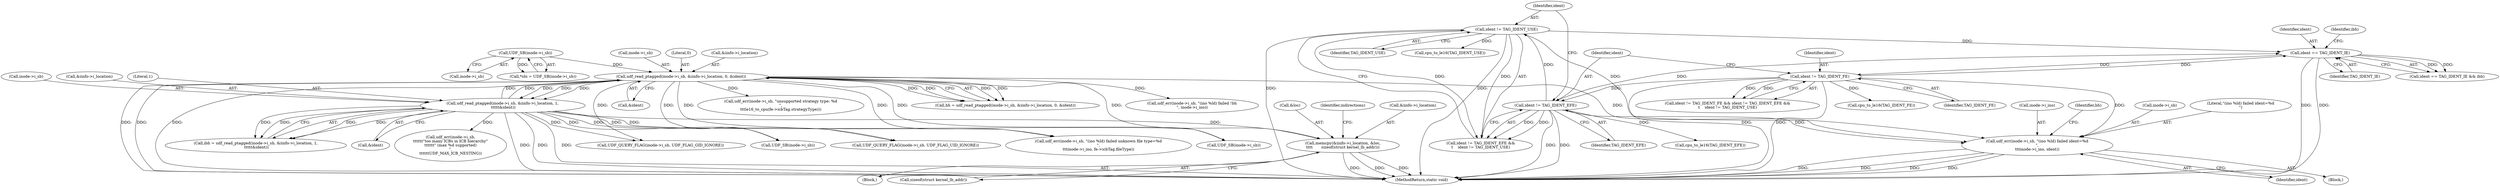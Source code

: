 digraph "0_linux_c03aa9f6e1f938618e6db2e23afef0574efeeb65@pointer" {
"1000172" [label="(Call,udf_err(inode->i_sb, \"(ino %ld) failed ident=%d\n\",\n\t\t\tinode->i_ino, ident))"];
"1000133" [label="(Call,udf_read_ptagged(inode->i_sb, &iinfo->i_location, 0, &ident))"];
"1000213" [label="(Call,udf_read_ptagged(inode->i_sb, &iinfo->i_location, 1,\n \t\t\t\t\t&ident))"];
"1000121" [label="(Call,UDF_SB(inode->i_sb))"];
"1000259" [label="(Call,memcpy(&iinfo->i_location, &loc,\n\t\t\t\t       sizeof(struct kernel_lb_addr)))"];
"1000168" [label="(Call,ident != TAG_IDENT_USE)"];
"1000165" [label="(Call,ident != TAG_IDENT_EFE)"];
"1000161" [label="(Call,ident != TAG_IDENT_FE)"];
"1000226" [label="(Call,ident == TAG_IDENT_IE)"];
"1000214" [label="(Call,inode->i_sb)"];
"1000142" [label="(Call,&ident)"];
"1000217" [label="(Call,&iinfo->i_location)"];
"1000274" [label="(Call,udf_err(inode->i_sb,\n\t\t\t\t\t\t\"too many ICBs in ICB hierarchy\"\n\t\t\t\t\t\t\" (max %d supported)\n\",\n\t\t\t\t\t\tUDF_MAX_ICB_NESTING))"];
"1000213" [label="(Call,udf_read_ptagged(inode->i_sb, &iinfo->i_location, 1,\n \t\t\t\t\t&ident))"];
"1001145" [label="(MethodReturn,static void)"];
"1000297" [label="(Call,udf_err(inode->i_sb, \"unsupported strategy type: %d\n\",\n\t\t\tle16_to_cpu(fe->icbTag.strategyType)))"];
"1000211" [label="(Call,ibh = udf_read_ptagged(inode->i_sb, &iinfo->i_location, 1,\n \t\t\t\t\t&ident))"];
"1000264" [label="(Call,&loc)"];
"1000161" [label="(Call,ident != TAG_IDENT_FE)"];
"1000119" [label="(Call,*sbi = UDF_SB(inode->i_sb))"];
"1000271" [label="(Identifier,indirections)"];
"1000170" [label="(Identifier,TAG_IDENT_USE)"];
"1000254" [label="(Block,)"];
"1000494" [label="(Call,cpu_to_le16(TAG_IDENT_USE))"];
"1000165" [label="(Call,ident != TAG_IDENT_EFE)"];
"1000438" [label="(Call,cpu_to_le16(TAG_IDENT_FE))"];
"1000163" [label="(Identifier,TAG_IDENT_FE)"];
"1000169" [label="(Identifier,ident)"];
"1000160" [label="(Call,ident != TAG_IDENT_FE && ident != TAG_IDENT_EFE &&\n\t    ident != TAG_IDENT_USE)"];
"1000172" [label="(Call,udf_err(inode->i_sb, \"(ino %ld) failed ident=%d\n\",\n\t\t\tinode->i_ino, ident))"];
"1000608" [label="(Call,UDF_QUERY_FLAG(inode->i_sb, UDF_FLAG_GID_IGNORE))"];
"1000162" [label="(Identifier,ident)"];
"1000266" [label="(Call,sizeof(struct kernel_lb_addr))"];
"1000167" [label="(Identifier,TAG_IDENT_EFE)"];
"1000180" [label="(Identifier,ident)"];
"1000134" [label="(Call,inode->i_sb)"];
"1000171" [label="(Block,)"];
"1000589" [label="(Call,UDF_SB(inode->i_sb))"];
"1000122" [label="(Call,inode->i_sb)"];
"1000173" [label="(Call,inode->i_sb)"];
"1000574" [label="(Call,UDF_QUERY_FLAG(inode->i_sb, UDF_FLAG_UID_IGNORE))"];
"1000260" [label="(Call,&iinfo->i_location)"];
"1000226" [label="(Call,ident == TAG_IDENT_IE)"];
"1000141" [label="(Literal,0)"];
"1000176" [label="(Literal,\"(ino %ld) failed ident=%d\n\")"];
"1000168" [label="(Call,ident != TAG_IDENT_USE)"];
"1000166" [label="(Identifier,ident)"];
"1000222" [label="(Call,&ident)"];
"1000382" [label="(Call,cpu_to_le16(TAG_IDENT_EFE))"];
"1000133" [label="(Call,udf_read_ptagged(inode->i_sb, &iinfo->i_location, 0, &ident))"];
"1000228" [label="(Identifier,TAG_IDENT_IE)"];
"1000227" [label="(Identifier,ident)"];
"1000259" [label="(Call,memcpy(&iinfo->i_location, &loc,\n\t\t\t\t       sizeof(struct kernel_lb_addr)))"];
"1000177" [label="(Call,inode->i_ino)"];
"1000225" [label="(Call,ident == TAG_IDENT_IE && ibh)"];
"1000164" [label="(Call,ident != TAG_IDENT_EFE &&\n\t    ident != TAG_IDENT_USE)"];
"1000131" [label="(Call,bh = udf_read_ptagged(inode->i_sb, &iinfo->i_location, 0, &ident))"];
"1001087" [label="(Call,udf_err(inode->i_sb, \"(ino %ld) failed unknown file type=%d\n\",\n\t\t\tinode->i_ino, fe->icbTag.fileType))"];
"1000182" [label="(Identifier,bh)"];
"1000121" [label="(Call,UDF_SB(inode->i_sb))"];
"1000137" [label="(Call,&iinfo->i_location)"];
"1000148" [label="(Call,udf_err(inode->i_sb, \"(ino %ld) failed !bh\n\", inode->i_ino))"];
"1000221" [label="(Literal,1)"];
"1000623" [label="(Call,UDF_SB(inode->i_sb))"];
"1000229" [label="(Identifier,ibh)"];
"1000172" -> "1000171"  [label="AST: "];
"1000172" -> "1000180"  [label="CFG: "];
"1000173" -> "1000172"  [label="AST: "];
"1000176" -> "1000172"  [label="AST: "];
"1000177" -> "1000172"  [label="AST: "];
"1000180" -> "1000172"  [label="AST: "];
"1000182" -> "1000172"  [label="CFG: "];
"1000172" -> "1001145"  [label="DDG: "];
"1000172" -> "1001145"  [label="DDG: "];
"1000172" -> "1001145"  [label="DDG: "];
"1000172" -> "1001145"  [label="DDG: "];
"1000133" -> "1000172"  [label="DDG: "];
"1000168" -> "1000172"  [label="DDG: "];
"1000165" -> "1000172"  [label="DDG: "];
"1000161" -> "1000172"  [label="DDG: "];
"1000133" -> "1000131"  [label="AST: "];
"1000133" -> "1000142"  [label="CFG: "];
"1000134" -> "1000133"  [label="AST: "];
"1000137" -> "1000133"  [label="AST: "];
"1000141" -> "1000133"  [label="AST: "];
"1000142" -> "1000133"  [label="AST: "];
"1000131" -> "1000133"  [label="CFG: "];
"1000133" -> "1001145"  [label="DDG: "];
"1000133" -> "1001145"  [label="DDG: "];
"1000133" -> "1001145"  [label="DDG: "];
"1000133" -> "1000131"  [label="DDG: "];
"1000133" -> "1000131"  [label="DDG: "];
"1000133" -> "1000131"  [label="DDG: "];
"1000133" -> "1000131"  [label="DDG: "];
"1000213" -> "1000133"  [label="DDG: "];
"1000213" -> "1000133"  [label="DDG: "];
"1000121" -> "1000133"  [label="DDG: "];
"1000259" -> "1000133"  [label="DDG: "];
"1000133" -> "1000148"  [label="DDG: "];
"1000133" -> "1000213"  [label="DDG: "];
"1000133" -> "1000213"  [label="DDG: "];
"1000133" -> "1000213"  [label="DDG: "];
"1000133" -> "1000297"  [label="DDG: "];
"1000133" -> "1000574"  [label="DDG: "];
"1000133" -> "1000589"  [label="DDG: "];
"1000133" -> "1000608"  [label="DDG: "];
"1000133" -> "1000623"  [label="DDG: "];
"1000133" -> "1001087"  [label="DDG: "];
"1000213" -> "1000211"  [label="AST: "];
"1000213" -> "1000222"  [label="CFG: "];
"1000214" -> "1000213"  [label="AST: "];
"1000217" -> "1000213"  [label="AST: "];
"1000221" -> "1000213"  [label="AST: "];
"1000222" -> "1000213"  [label="AST: "];
"1000211" -> "1000213"  [label="CFG: "];
"1000213" -> "1001145"  [label="DDG: "];
"1000213" -> "1001145"  [label="DDG: "];
"1000213" -> "1001145"  [label="DDG: "];
"1000213" -> "1000211"  [label="DDG: "];
"1000213" -> "1000211"  [label="DDG: "];
"1000213" -> "1000211"  [label="DDG: "];
"1000213" -> "1000211"  [label="DDG: "];
"1000213" -> "1000259"  [label="DDG: "];
"1000213" -> "1000274"  [label="DDG: "];
"1000213" -> "1000574"  [label="DDG: "];
"1000213" -> "1000589"  [label="DDG: "];
"1000213" -> "1000608"  [label="DDG: "];
"1000213" -> "1000623"  [label="DDG: "];
"1000213" -> "1001087"  [label="DDG: "];
"1000121" -> "1000119"  [label="AST: "];
"1000121" -> "1000122"  [label="CFG: "];
"1000122" -> "1000121"  [label="AST: "];
"1000119" -> "1000121"  [label="CFG: "];
"1000121" -> "1000119"  [label="DDG: "];
"1000259" -> "1000254"  [label="AST: "];
"1000259" -> "1000266"  [label="CFG: "];
"1000260" -> "1000259"  [label="AST: "];
"1000264" -> "1000259"  [label="AST: "];
"1000266" -> "1000259"  [label="AST: "];
"1000271" -> "1000259"  [label="CFG: "];
"1000259" -> "1001145"  [label="DDG: "];
"1000259" -> "1001145"  [label="DDG: "];
"1000259" -> "1001145"  [label="DDG: "];
"1000168" -> "1000164"  [label="AST: "];
"1000168" -> "1000170"  [label="CFG: "];
"1000169" -> "1000168"  [label="AST: "];
"1000170" -> "1000168"  [label="AST: "];
"1000164" -> "1000168"  [label="CFG: "];
"1000168" -> "1001145"  [label="DDG: "];
"1000168" -> "1001145"  [label="DDG: "];
"1000168" -> "1000164"  [label="DDG: "];
"1000168" -> "1000164"  [label="DDG: "];
"1000165" -> "1000168"  [label="DDG: "];
"1000168" -> "1000226"  [label="DDG: "];
"1000168" -> "1000494"  [label="DDG: "];
"1000165" -> "1000164"  [label="AST: "];
"1000165" -> "1000167"  [label="CFG: "];
"1000166" -> "1000165"  [label="AST: "];
"1000167" -> "1000165"  [label="AST: "];
"1000169" -> "1000165"  [label="CFG: "];
"1000164" -> "1000165"  [label="CFG: "];
"1000165" -> "1001145"  [label="DDG: "];
"1000165" -> "1001145"  [label="DDG: "];
"1000165" -> "1000164"  [label="DDG: "];
"1000165" -> "1000164"  [label="DDG: "];
"1000161" -> "1000165"  [label="DDG: "];
"1000165" -> "1000226"  [label="DDG: "];
"1000165" -> "1000382"  [label="DDG: "];
"1000161" -> "1000160"  [label="AST: "];
"1000161" -> "1000163"  [label="CFG: "];
"1000162" -> "1000161"  [label="AST: "];
"1000163" -> "1000161"  [label="AST: "];
"1000166" -> "1000161"  [label="CFG: "];
"1000160" -> "1000161"  [label="CFG: "];
"1000161" -> "1001145"  [label="DDG: "];
"1000161" -> "1001145"  [label="DDG: "];
"1000161" -> "1000160"  [label="DDG: "];
"1000161" -> "1000160"  [label="DDG: "];
"1000226" -> "1000161"  [label="DDG: "];
"1000161" -> "1000226"  [label="DDG: "];
"1000161" -> "1000438"  [label="DDG: "];
"1000226" -> "1000225"  [label="AST: "];
"1000226" -> "1000228"  [label="CFG: "];
"1000227" -> "1000226"  [label="AST: "];
"1000228" -> "1000226"  [label="AST: "];
"1000229" -> "1000226"  [label="CFG: "];
"1000225" -> "1000226"  [label="CFG: "];
"1000226" -> "1001145"  [label="DDG: "];
"1000226" -> "1001145"  [label="DDG: "];
"1000226" -> "1000225"  [label="DDG: "];
"1000226" -> "1000225"  [label="DDG: "];
}
